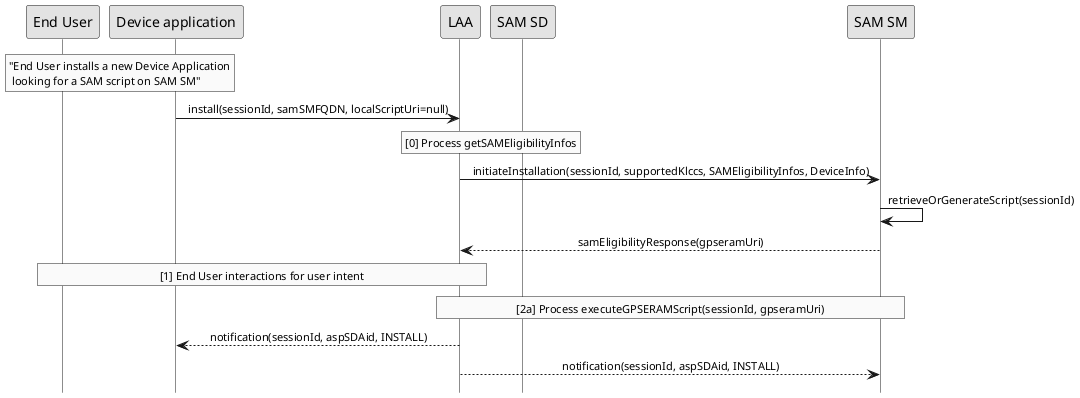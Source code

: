 @startuml
 
hide footbox
skinparam sequenceMessageAlign center
skinparam sequenceArrowFontSize 11
skinparam noteFontSize 11
skinparam monochrome true
skinparam lifelinestrategy solid
 
rnote over "End User", "Device application"
     "End User installs a new Device Application
      looking for a SAM script on SAM SM"
end rnote

"Device application" -> LAA : install(sessionId, samSMFQDN, localScriptUri=null)

rnote over "LAA", "SAM SD"
     [0] Process getSAMEligibilityInfos
end rnote

"LAA" -> "SAM SM" : initiateInstallation(sessionId, supportedKlccs, SAMEligibilityInfos, DeviceInfo)
"SAM SM" -> "SAM SM" : retrieveOrGenerateScript(sessionId)
"SAM SM" --> LAA : samEligibilityResponse(gpseramUri)
 
rnote over "LAA", "End User"
     [1] End User interactions for user intent
end rnote
 
rnote over "LAA", "SAM SM"
     [2a] Process executeGPSERAMScript(sessionId, gpseramUri)
end rnote
 
LAA --> "Device application" : notification(sessionId, aspSDAid, INSTALL)
 
LAA --> "SAM SM" : notification(sessionId, aspSDAid, INSTALL)
@enduml